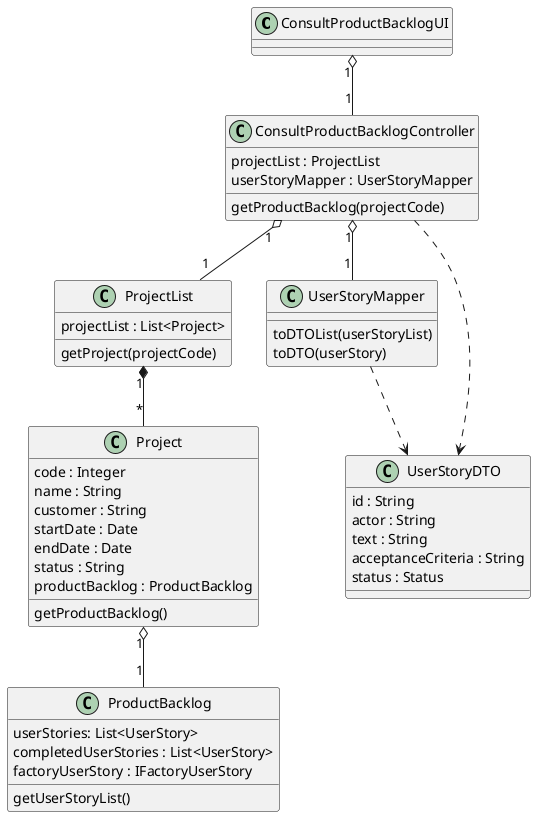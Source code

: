 @startuml
class ConsultProductBacklogUI {}

class ConsultProductBacklogController {
projectList : ProjectList
userStoryMapper : UserStoryMapper
getProductBacklog(projectCode)
}

class ProjectList {
projectList : List<Project>
getProject(projectCode)
}

class Project {
code : Integer
name : String
customer : String
startDate : Date
endDate : Date
status : String
productBacklog : ProductBacklog
getProductBacklog()
}

class ProductBacklog {
userStories: List<UserStory>
completedUserStories : List<UserStory>
factoryUserStory : IFactoryUserStory
getUserStoryList()
}

class UserStoryMapper{
toDTOList(userStoryList)
toDTO(userStory)
}

class UserStoryDTO {
id : String
actor : String
text : String
acceptanceCriteria : String
status : Status
}

ConsultProductBacklogUI "1" o-- "1" ConsultProductBacklogController
ConsultProductBacklogController "1" o-- "1" ProjectList
ProjectList "1" *-- "*" Project
Project "1" o-- "1" ProductBacklog
ConsultProductBacklogController "1" o-- "1" UserStoryMapper
ConsultProductBacklogController ..> UserStoryDTO
UserStoryMapper ..> UserStoryDTO

@enduml